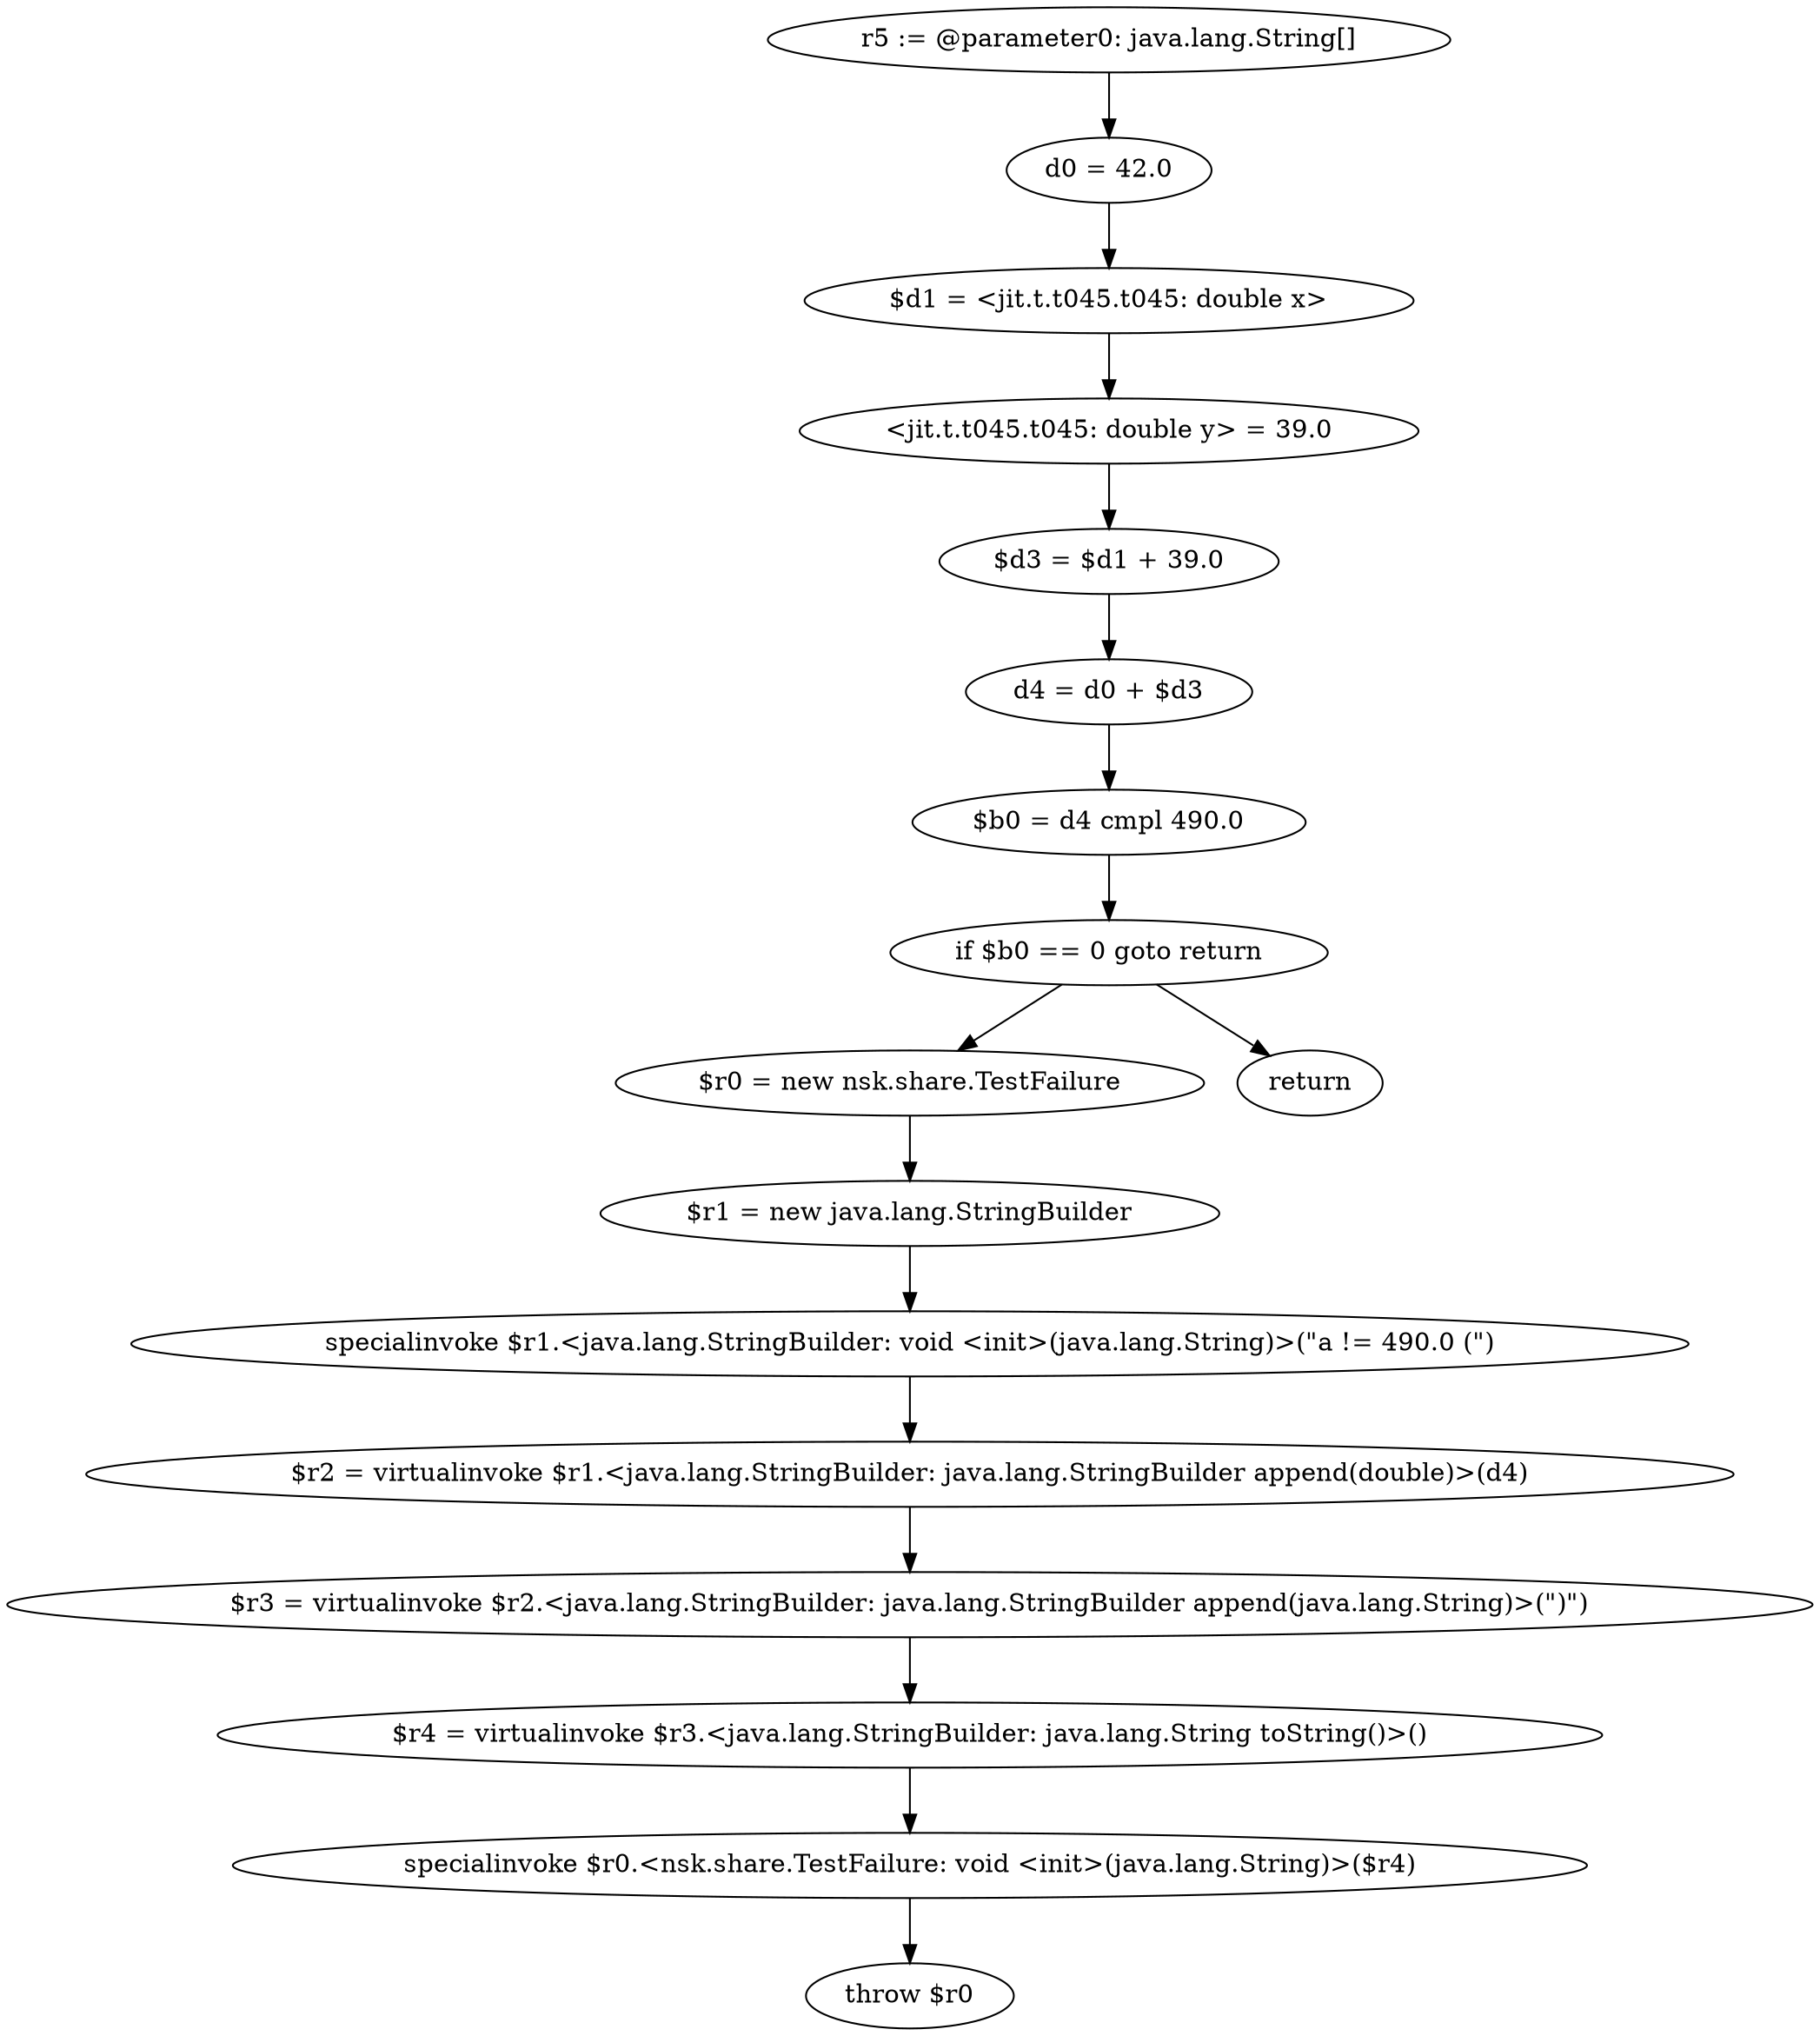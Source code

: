 digraph "unitGraph" {
    "r5 := @parameter0: java.lang.String[]"
    "d0 = 42.0"
    "$d1 = <jit.t.t045.t045: double x>"
    "<jit.t.t045.t045: double y> = 39.0"
    "$d3 = $d1 + 39.0"
    "d4 = d0 + $d3"
    "$b0 = d4 cmpl 490.0"
    "if $b0 == 0 goto return"
    "$r0 = new nsk.share.TestFailure"
    "$r1 = new java.lang.StringBuilder"
    "specialinvoke $r1.<java.lang.StringBuilder: void <init>(java.lang.String)>(\"a != 490.0 (\")"
    "$r2 = virtualinvoke $r1.<java.lang.StringBuilder: java.lang.StringBuilder append(double)>(d4)"
    "$r3 = virtualinvoke $r2.<java.lang.StringBuilder: java.lang.StringBuilder append(java.lang.String)>(\")\")"
    "$r4 = virtualinvoke $r3.<java.lang.StringBuilder: java.lang.String toString()>()"
    "specialinvoke $r0.<nsk.share.TestFailure: void <init>(java.lang.String)>($r4)"
    "throw $r0"
    "return"
    "r5 := @parameter0: java.lang.String[]"->"d0 = 42.0";
    "d0 = 42.0"->"$d1 = <jit.t.t045.t045: double x>";
    "$d1 = <jit.t.t045.t045: double x>"->"<jit.t.t045.t045: double y> = 39.0";
    "<jit.t.t045.t045: double y> = 39.0"->"$d3 = $d1 + 39.0";
    "$d3 = $d1 + 39.0"->"d4 = d0 + $d3";
    "d4 = d0 + $d3"->"$b0 = d4 cmpl 490.0";
    "$b0 = d4 cmpl 490.0"->"if $b0 == 0 goto return";
    "if $b0 == 0 goto return"->"$r0 = new nsk.share.TestFailure";
    "if $b0 == 0 goto return"->"return";
    "$r0 = new nsk.share.TestFailure"->"$r1 = new java.lang.StringBuilder";
    "$r1 = new java.lang.StringBuilder"->"specialinvoke $r1.<java.lang.StringBuilder: void <init>(java.lang.String)>(\"a != 490.0 (\")";
    "specialinvoke $r1.<java.lang.StringBuilder: void <init>(java.lang.String)>(\"a != 490.0 (\")"->"$r2 = virtualinvoke $r1.<java.lang.StringBuilder: java.lang.StringBuilder append(double)>(d4)";
    "$r2 = virtualinvoke $r1.<java.lang.StringBuilder: java.lang.StringBuilder append(double)>(d4)"->"$r3 = virtualinvoke $r2.<java.lang.StringBuilder: java.lang.StringBuilder append(java.lang.String)>(\")\")";
    "$r3 = virtualinvoke $r2.<java.lang.StringBuilder: java.lang.StringBuilder append(java.lang.String)>(\")\")"->"$r4 = virtualinvoke $r3.<java.lang.StringBuilder: java.lang.String toString()>()";
    "$r4 = virtualinvoke $r3.<java.lang.StringBuilder: java.lang.String toString()>()"->"specialinvoke $r0.<nsk.share.TestFailure: void <init>(java.lang.String)>($r4)";
    "specialinvoke $r0.<nsk.share.TestFailure: void <init>(java.lang.String)>($r4)"->"throw $r0";
}
